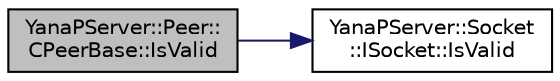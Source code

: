 digraph "YanaPServer::Peer::CPeerBase::IsValid"
{
  edge [fontname="Helvetica",fontsize="10",labelfontname="Helvetica",labelfontsize="10"];
  node [fontname="Helvetica",fontsize="10",shape=record];
  rankdir="LR";
  Node6 [label="YanaPServer::Peer::\lCPeerBase::IsValid",height=0.2,width=0.4,color="black", fillcolor="grey75", style="filled", fontcolor="black"];
  Node6 -> Node7 [color="midnightblue",fontsize="10",style="solid",fontname="Helvetica"];
  Node7 [label="YanaPServer::Socket\l::ISocket::IsValid",height=0.2,width=0.4,color="black", fillcolor="white", style="filled",URL="$class_yana_p_server_1_1_socket_1_1_i_socket.html#a052f5ae17dc9ae6ab0ef4d1e3358948c",tooltip="有効か？ "];
}
